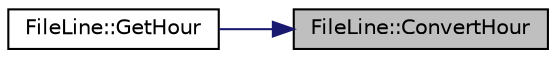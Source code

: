 digraph "FileLine::ConvertHour"
{
 // LATEX_PDF_SIZE
  edge [fontname="Helvetica",fontsize="10",labelfontname="Helvetica",labelfontsize="10"];
  node [fontname="Helvetica",fontsize="10",shape=record];
  rankdir="RL";
  Node1 [label="FileLine::ConvertHour",height=0.2,width=0.4,color="black", fillcolor="grey75", style="filled", fontcolor="black",tooltip="Funkcja, która zwraca daną godzinę w postaci liczby minut w godzinie (np. 1:20 to 80)"];
  Node1 -> Node2 [dir="back",color="midnightblue",fontsize="10",style="solid",fontname="Helvetica"];
  Node2 [label="FileLine::GetHour",height=0.2,width=0.4,color="black", fillcolor="white", style="filled",URL="$de/dc2/class_file_line.html#a8805d148e89dc8fca5b3d6b922f7aa77",tooltip="Funkcja zwracająca jedną z godzin, o której możemy rozpocząć podróż"];
}

